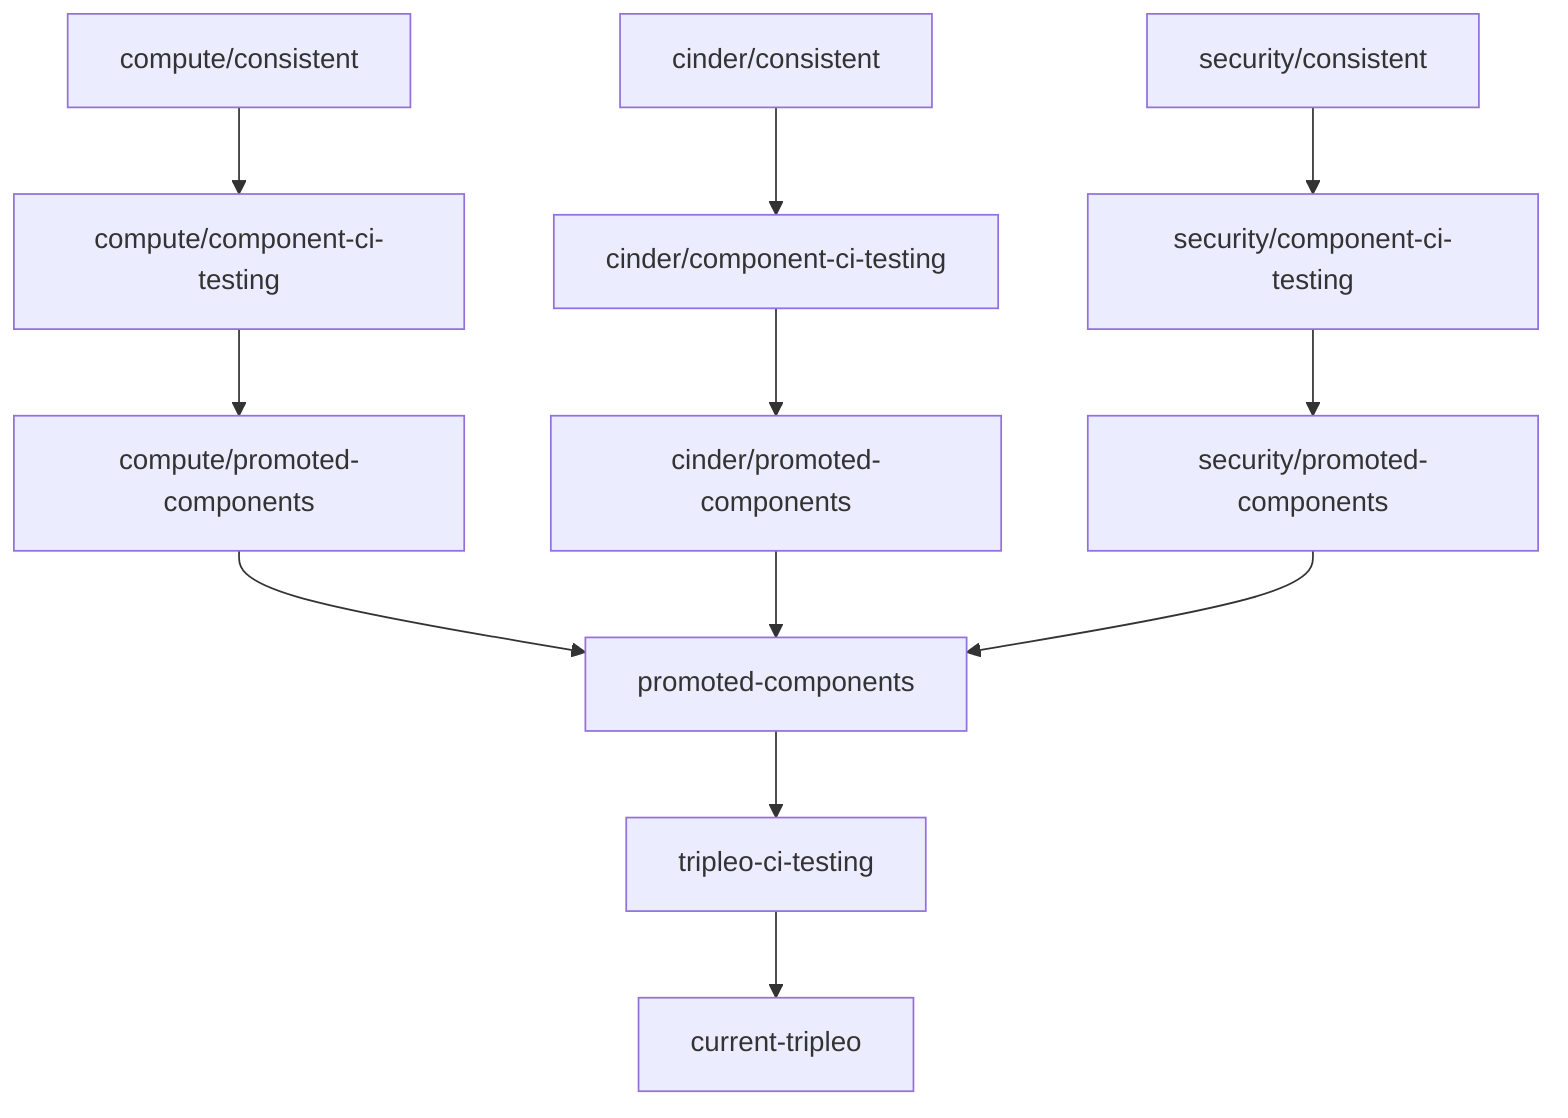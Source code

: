 graph TD
    compute/consistent-->compute/component-ci-testing-->compute/promoted-components-->promoted-components
    cinder/consistent-->cinder/component-ci-testing-->cinder/promoted-components-->promoted-components
    security/consistent-->security/component-ci-testing-->security/promoted-components-->promoted-components
    promoted-components-->tripleo-ci-testing-->current-tripleo